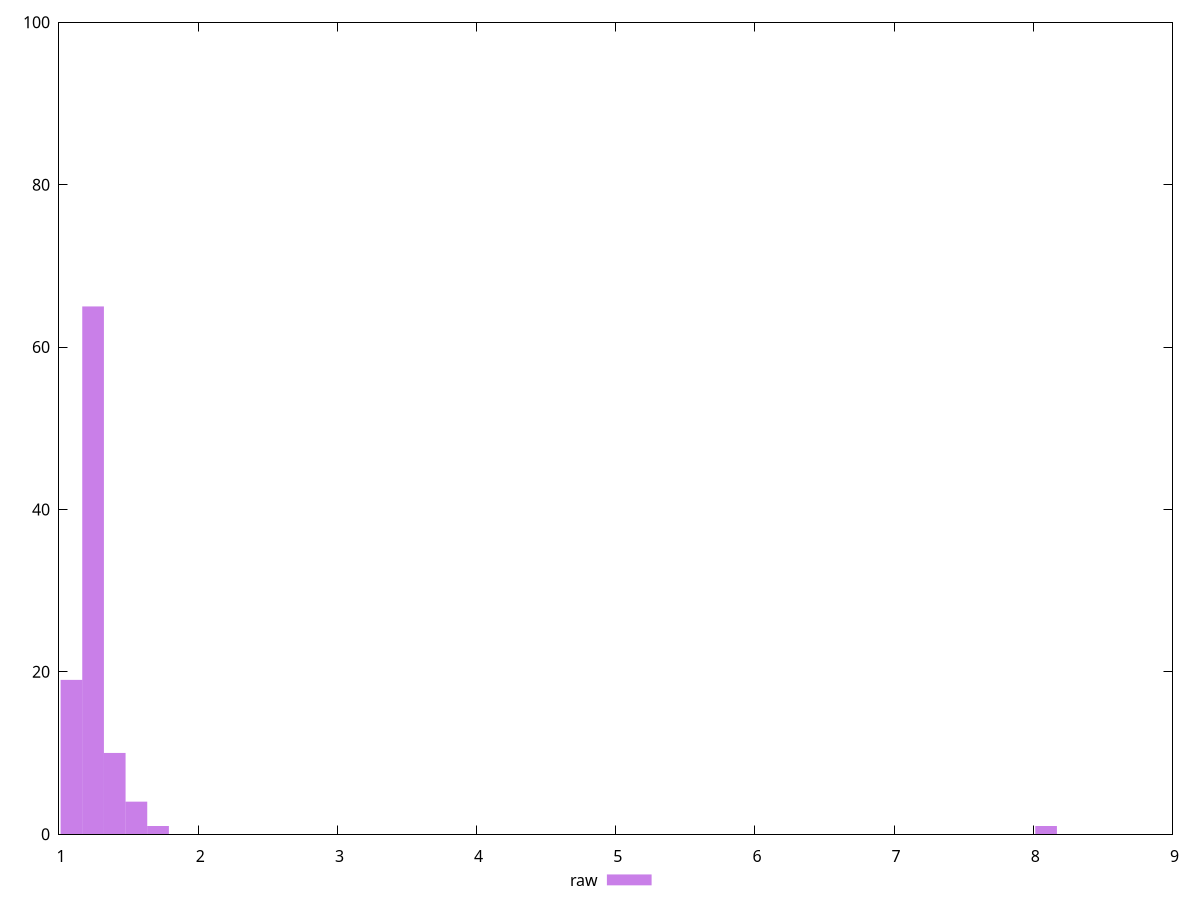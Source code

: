 reset
set terminal svg size 640, 490 enhanced background rgb 'white'
set output "reprap/network-server-latency/samples/empty/raw/histogram.svg"

$raw <<EOF
8.091818040632427 1
1.711730739364552 1
1.2448950831742196 65
1.0892831977774422 19
1.400506968570997 10
1.5561188539677744 4
EOF

set key outside below
set boxwidth 0.15561188539677745
set yrange [0:100]
set style fill transparent solid 0.5 noborder

plot \
  $raw title "raw" with boxes, \


reset
